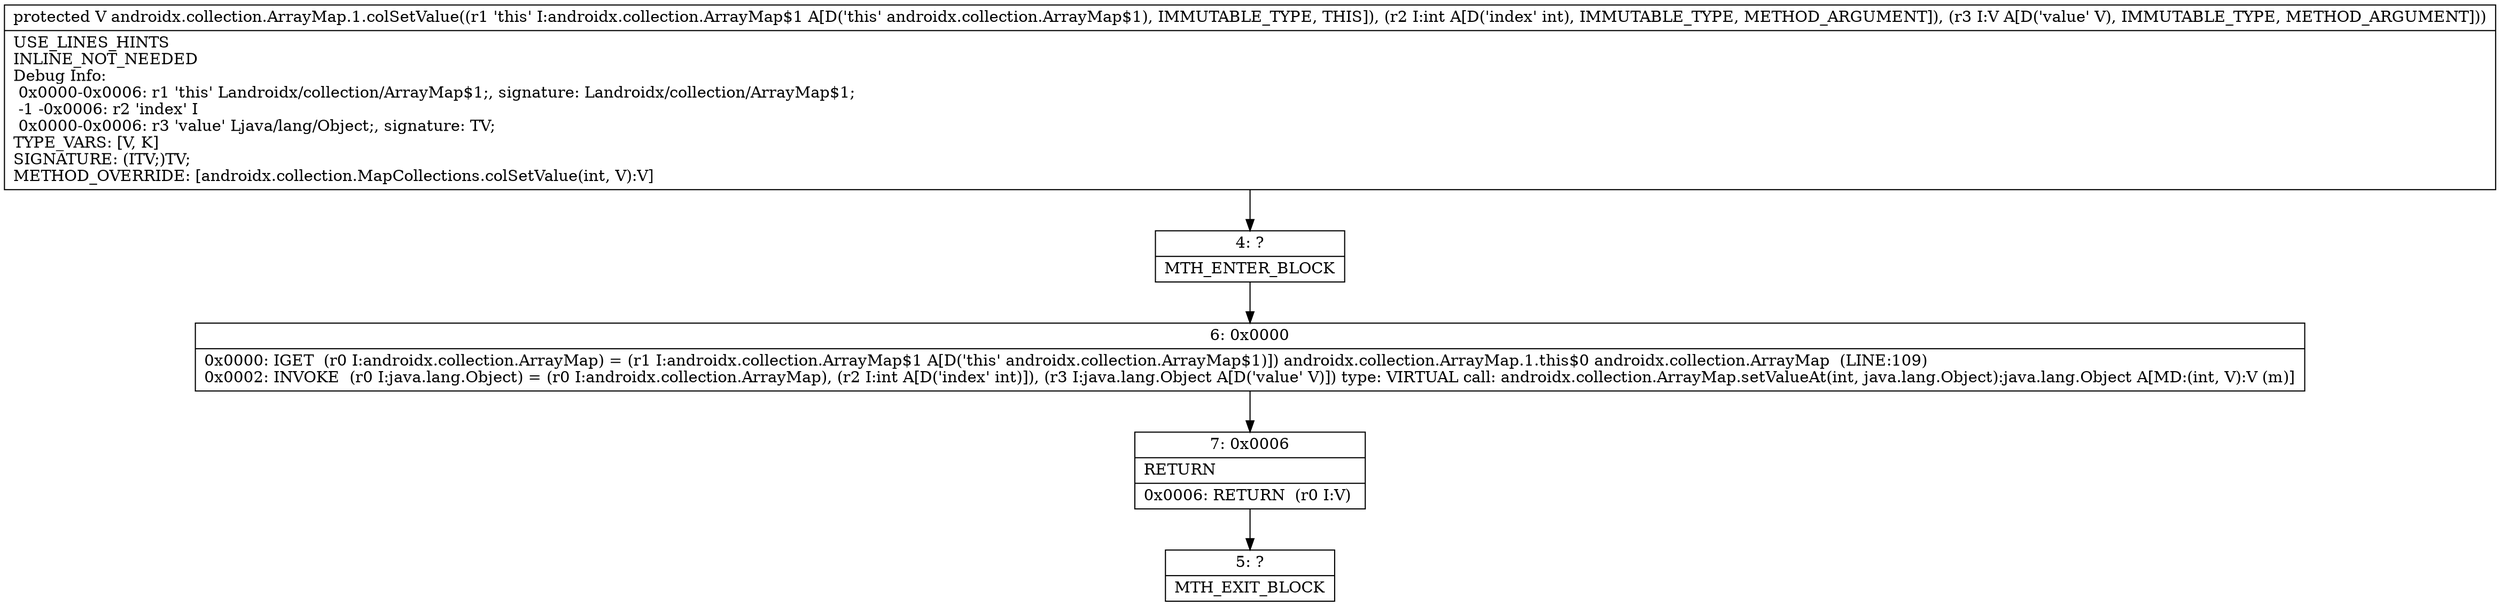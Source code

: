 digraph "CFG forandroidx.collection.ArrayMap.1.colSetValue(ILjava\/lang\/Object;)Ljava\/lang\/Object;" {
Node_4 [shape=record,label="{4\:\ ?|MTH_ENTER_BLOCK\l}"];
Node_6 [shape=record,label="{6\:\ 0x0000|0x0000: IGET  (r0 I:androidx.collection.ArrayMap) = (r1 I:androidx.collection.ArrayMap$1 A[D('this' androidx.collection.ArrayMap$1)]) androidx.collection.ArrayMap.1.this$0 androidx.collection.ArrayMap  (LINE:109)\l0x0002: INVOKE  (r0 I:java.lang.Object) = (r0 I:androidx.collection.ArrayMap), (r2 I:int A[D('index' int)]), (r3 I:java.lang.Object A[D('value' V)]) type: VIRTUAL call: androidx.collection.ArrayMap.setValueAt(int, java.lang.Object):java.lang.Object A[MD:(int, V):V (m)]\l}"];
Node_7 [shape=record,label="{7\:\ 0x0006|RETURN\l|0x0006: RETURN  (r0 I:V) \l}"];
Node_5 [shape=record,label="{5\:\ ?|MTH_EXIT_BLOCK\l}"];
MethodNode[shape=record,label="{protected V androidx.collection.ArrayMap.1.colSetValue((r1 'this' I:androidx.collection.ArrayMap$1 A[D('this' androidx.collection.ArrayMap$1), IMMUTABLE_TYPE, THIS]), (r2 I:int A[D('index' int), IMMUTABLE_TYPE, METHOD_ARGUMENT]), (r3 I:V A[D('value' V), IMMUTABLE_TYPE, METHOD_ARGUMENT]))  | USE_LINES_HINTS\lINLINE_NOT_NEEDED\lDebug Info:\l  0x0000\-0x0006: r1 'this' Landroidx\/collection\/ArrayMap$1;, signature: Landroidx\/collection\/ArrayMap$1;\l  \-1 \-0x0006: r2 'index' I\l  0x0000\-0x0006: r3 'value' Ljava\/lang\/Object;, signature: TV;\lTYPE_VARS: [V, K]\lSIGNATURE: (ITV;)TV;\lMETHOD_OVERRIDE: [androidx.collection.MapCollections.colSetValue(int, V):V]\l}"];
MethodNode -> Node_4;Node_4 -> Node_6;
Node_6 -> Node_7;
Node_7 -> Node_5;
}


